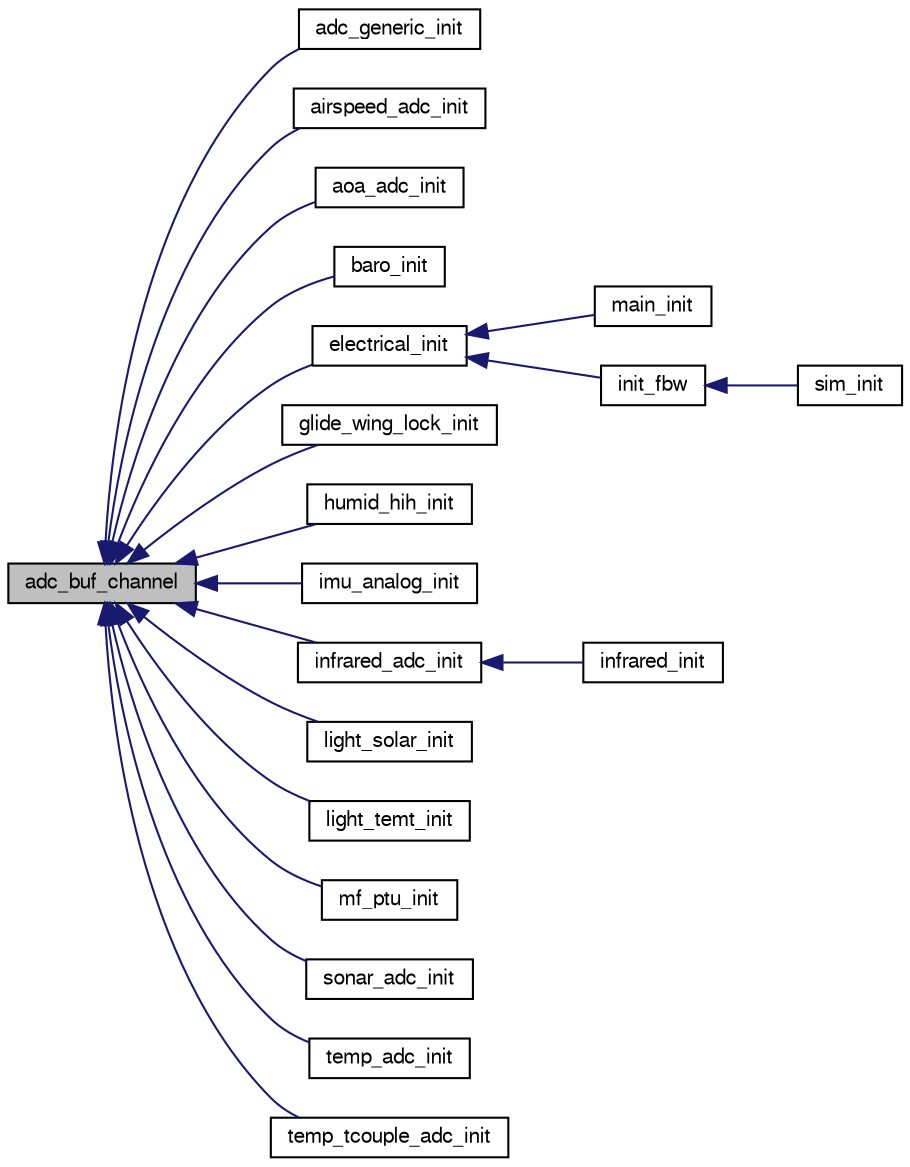digraph "adc_buf_channel"
{
  edge [fontname="FreeSans",fontsize="10",labelfontname="FreeSans",labelfontsize="10"];
  node [fontname="FreeSans",fontsize="10",shape=record];
  rankdir="LR";
  Node1 [label="adc_buf_channel",height=0.2,width=0.4,color="black", fillcolor="grey75", style="filled", fontcolor="black"];
  Node1 -> Node2 [dir="back",color="midnightblue",fontsize="10",style="solid",fontname="FreeSans"];
  Node2 [label="adc_generic_init",height=0.2,width=0.4,color="black", fillcolor="white", style="filled",URL="$adc__generic_8c.html#a5d3cd37fdd77f995b25ed0837831e829"];
  Node1 -> Node3 [dir="back",color="midnightblue",fontsize="10",style="solid",fontname="FreeSans"];
  Node3 [label="airspeed_adc_init",height=0.2,width=0.4,color="black", fillcolor="white", style="filled",URL="$airspeed__adc_8h.html#afa4a95f4df116ecb7c849a98d941d24d"];
  Node1 -> Node4 [dir="back",color="midnightblue",fontsize="10",style="solid",fontname="FreeSans"];
  Node4 [label="aoa_adc_init",height=0.2,width=0.4,color="black", fillcolor="white", style="filled",URL="$aoa__adc_8h.html#a32183c1b867389ea1b510c6a9bb6bb52"];
  Node1 -> Node5 [dir="back",color="midnightblue",fontsize="10",style="solid",fontname="FreeSans"];
  Node5 [label="baro_init",height=0.2,width=0.4,color="black", fillcolor="white", style="filled",URL="$booz_2baro__board_8c.html#a9b25546908842f1d38fc56e438d46e21"];
  Node1 -> Node6 [dir="back",color="midnightblue",fontsize="10",style="solid",fontname="FreeSans"];
  Node6 [label="electrical_init",height=0.2,width=0.4,color="black", fillcolor="white", style="filled",URL="$electrical_8h.html#ac5e9a56281268bdf6ddec2143b25f16a"];
  Node6 -> Node7 [dir="back",color="midnightblue",fontsize="10",style="solid",fontname="FreeSans"];
  Node7 [label="main_init",height=0.2,width=0.4,color="black", fillcolor="white", style="filled",URL="$rover_2main__ap_8h.html#a3719465edd56d2b587a6b340f29e4f90",tooltip="Main initialization. "];
  Node6 -> Node8 [dir="back",color="midnightblue",fontsize="10",style="solid",fontname="FreeSans"];
  Node8 [label="init_fbw",height=0.2,width=0.4,color="black", fillcolor="white", style="filled",URL="$fixedwing_2main__fbw_8h.html#ad86b7fe577a2414df2c7a5a9222aa45a"];
  Node8 -> Node9 [dir="back",color="midnightblue",fontsize="10",style="solid",fontname="FreeSans"];
  Node9 [label="sim_init",height=0.2,width=0.4,color="black", fillcolor="white", style="filled",URL="$sim__ap_8c.html#a739fbef2e03619a863b4d7fd8d0da157"];
  Node1 -> Node10 [dir="back",color="midnightblue",fontsize="10",style="solid",fontname="FreeSans"];
  Node10 [label="glide_wing_lock_init",height=0.2,width=0.4,color="black", fillcolor="white", style="filled",URL="$glide__wing__lock_8h.html#a4bc143fe844932b1a873e9d6b9ed5009"];
  Node1 -> Node11 [dir="back",color="midnightblue",fontsize="10",style="solid",fontname="FreeSans"];
  Node11 [label="humid_hih_init",height=0.2,width=0.4,color="black", fillcolor="white", style="filled",URL="$humid__hih_8h.html#acb068afb2e3c2f0e3c6c1a7c3abeaddf"];
  Node1 -> Node12 [dir="back",color="midnightblue",fontsize="10",style="solid",fontname="FreeSans"];
  Node12 [label="imu_analog_init",height=0.2,width=0.4,color="black", fillcolor="white", style="filled",URL="$imu__analog_8h.html#af0e5df5bbb77b49b8638056f6d101279"];
  Node1 -> Node13 [dir="back",color="midnightblue",fontsize="10",style="solid",fontname="FreeSans"];
  Node13 [label="infrared_adc_init",height=0.2,width=0.4,color="black", fillcolor="white", style="filled",URL="$subsystems_2sensors_2infrared__adc_8h.html#afd9b914e78df4722702ab0113752a2b0",tooltip="Initialisation of ir. "];
  Node13 -> Node14 [dir="back",color="midnightblue",fontsize="10",style="solid",fontname="FreeSans"];
  Node14 [label="infrared_init",height=0.2,width=0.4,color="black", fillcolor="white", style="filled",URL="$infrared__adc_8c.html#a914de0b4811e25ca619529374d7fe3ba"];
  Node1 -> Node15 [dir="back",color="midnightblue",fontsize="10",style="solid",fontname="FreeSans"];
  Node15 [label="light_solar_init",height=0.2,width=0.4,color="black", fillcolor="white", style="filled",URL="$light__solar_8h.html#ac0e039b9f8ad2272b10b4129733d1114"];
  Node1 -> Node16 [dir="back",color="midnightblue",fontsize="10",style="solid",fontname="FreeSans"];
  Node16 [label="light_temt_init",height=0.2,width=0.4,color="black", fillcolor="white", style="filled",URL="$light__temt_8h.html#a0cdfdd43940fde9fe395ea50cbacd148"];
  Node1 -> Node17 [dir="back",color="midnightblue",fontsize="10",style="solid",fontname="FreeSans"];
  Node17 [label="mf_ptu_init",height=0.2,width=0.4,color="black", fillcolor="white", style="filled",URL="$mf__ptu_8h.html#a0f4e02c4cf993d86c38de1bebc67fcd5",tooltip="Data acquisition module for Meteo France PTU board. "];
  Node1 -> Node18 [dir="back",color="midnightblue",fontsize="10",style="solid",fontname="FreeSans"];
  Node18 [label="sonar_adc_init",height=0.2,width=0.4,color="black", fillcolor="white", style="filled",URL="$sonar__adc_8h.html#a466b5be82e90d99245cf4be834f64c98"];
  Node1 -> Node19 [dir="back",color="midnightblue",fontsize="10",style="solid",fontname="FreeSans"];
  Node19 [label="temp_adc_init",height=0.2,width=0.4,color="black", fillcolor="white", style="filled",URL="$temp__adc_8h.html#a266db1bf5ea82dcb94e97eb562c18473",tooltip="Temperature ADC initialize channels. "];
  Node1 -> Node20 [dir="back",color="midnightblue",fontsize="10",style="solid",fontname="FreeSans"];
  Node20 [label="temp_tcouple_adc_init",height=0.2,width=0.4,color="black", fillcolor="white", style="filled",URL="$temp__tcouple__adc_8h.html#ad9927446cc531cf79cbd60506e2b715c"];
}
